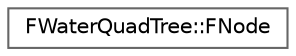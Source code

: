 digraph "Graphical Class Hierarchy"
{
 // INTERACTIVE_SVG=YES
 // LATEX_PDF_SIZE
  bgcolor="transparent";
  edge [fontname=Helvetica,fontsize=10,labelfontname=Helvetica,labelfontsize=10];
  node [fontname=Helvetica,fontsize=10,shape=box,height=0.2,width=0.4];
  rankdir="LR";
  Node0 [id="Node000000",label="FWaterQuadTree::FNode",height=0.2,width=0.4,color="grey40", fillcolor="white", style="filled",URL="$db/d70/structFWaterQuadTree_1_1FNode.html",tooltip=" "];
}
